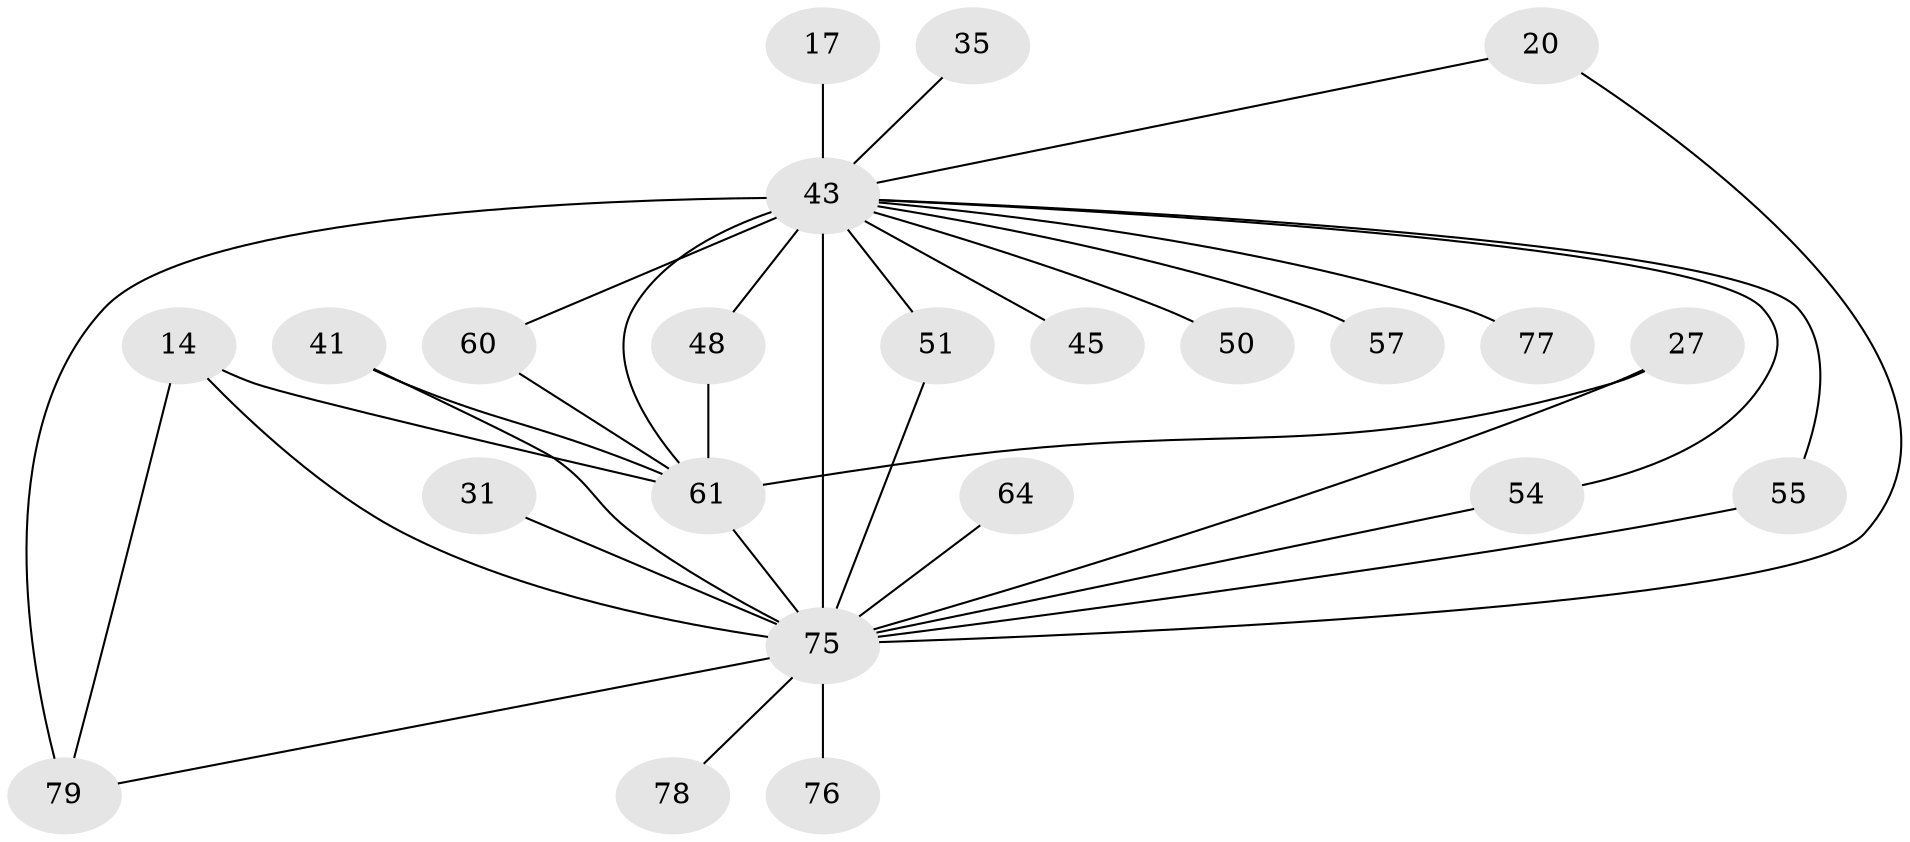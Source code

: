 // original degree distribution, {17: 0.02531645569620253, 14: 0.02531645569620253, 20: 0.012658227848101266, 22: 0.012658227848101266, 19: 0.012658227848101266, 25: 0.012658227848101266, 11: 0.012658227848101266, 23: 0.012658227848101266, 3: 0.26582278481012656, 4: 0.0759493670886076, 2: 0.4936708860759494, 6: 0.012658227848101266, 5: 0.012658227848101266, 8: 0.012658227848101266}
// Generated by graph-tools (version 1.1) at 2025/47/03/04/25 21:47:04]
// undirected, 23 vertices, 34 edges
graph export_dot {
graph [start="1"]
  node [color=gray90,style=filled];
  14;
  17;
  20;
  27;
  31;
  35;
  41;
  43 [super="+23+7"];
  45;
  48 [super="+39+24"];
  50;
  51 [super="+33"];
  54;
  55;
  57;
  60 [super="+11"];
  61 [super="+30+5"];
  64;
  75 [super="+68+65+9+69+74"];
  76 [super="+71+12+62"];
  77;
  78;
  79 [super="+70+53+56+73+66+67"];
  14 -- 79;
  14 -- 75;
  14 -- 61;
  17 -- 43 [weight=2];
  20 -- 75;
  20 -- 43;
  27 -- 61;
  27 -- 75;
  31 -- 75;
  35 -- 43;
  41 -- 61;
  41 -- 75;
  43 -- 75 [weight=39];
  43 -- 77 [weight=2];
  43 -- 79 [weight=7];
  43 -- 45 [weight=2];
  43 -- 48;
  43 -- 50 [weight=2];
  43 -- 51 [weight=2];
  43 -- 54;
  43 -- 55;
  43 -- 57 [weight=2];
  43 -- 60;
  43 -- 61 [weight=10];
  48 -- 61 [weight=3];
  51 -- 75;
  54 -- 75;
  55 -- 75;
  60 -- 61 [weight=2];
  61 -- 75 [weight=12];
  64 -- 75 [weight=2];
  75 -- 76 [weight=5];
  75 -- 78;
  75 -- 79 [weight=5];
}
